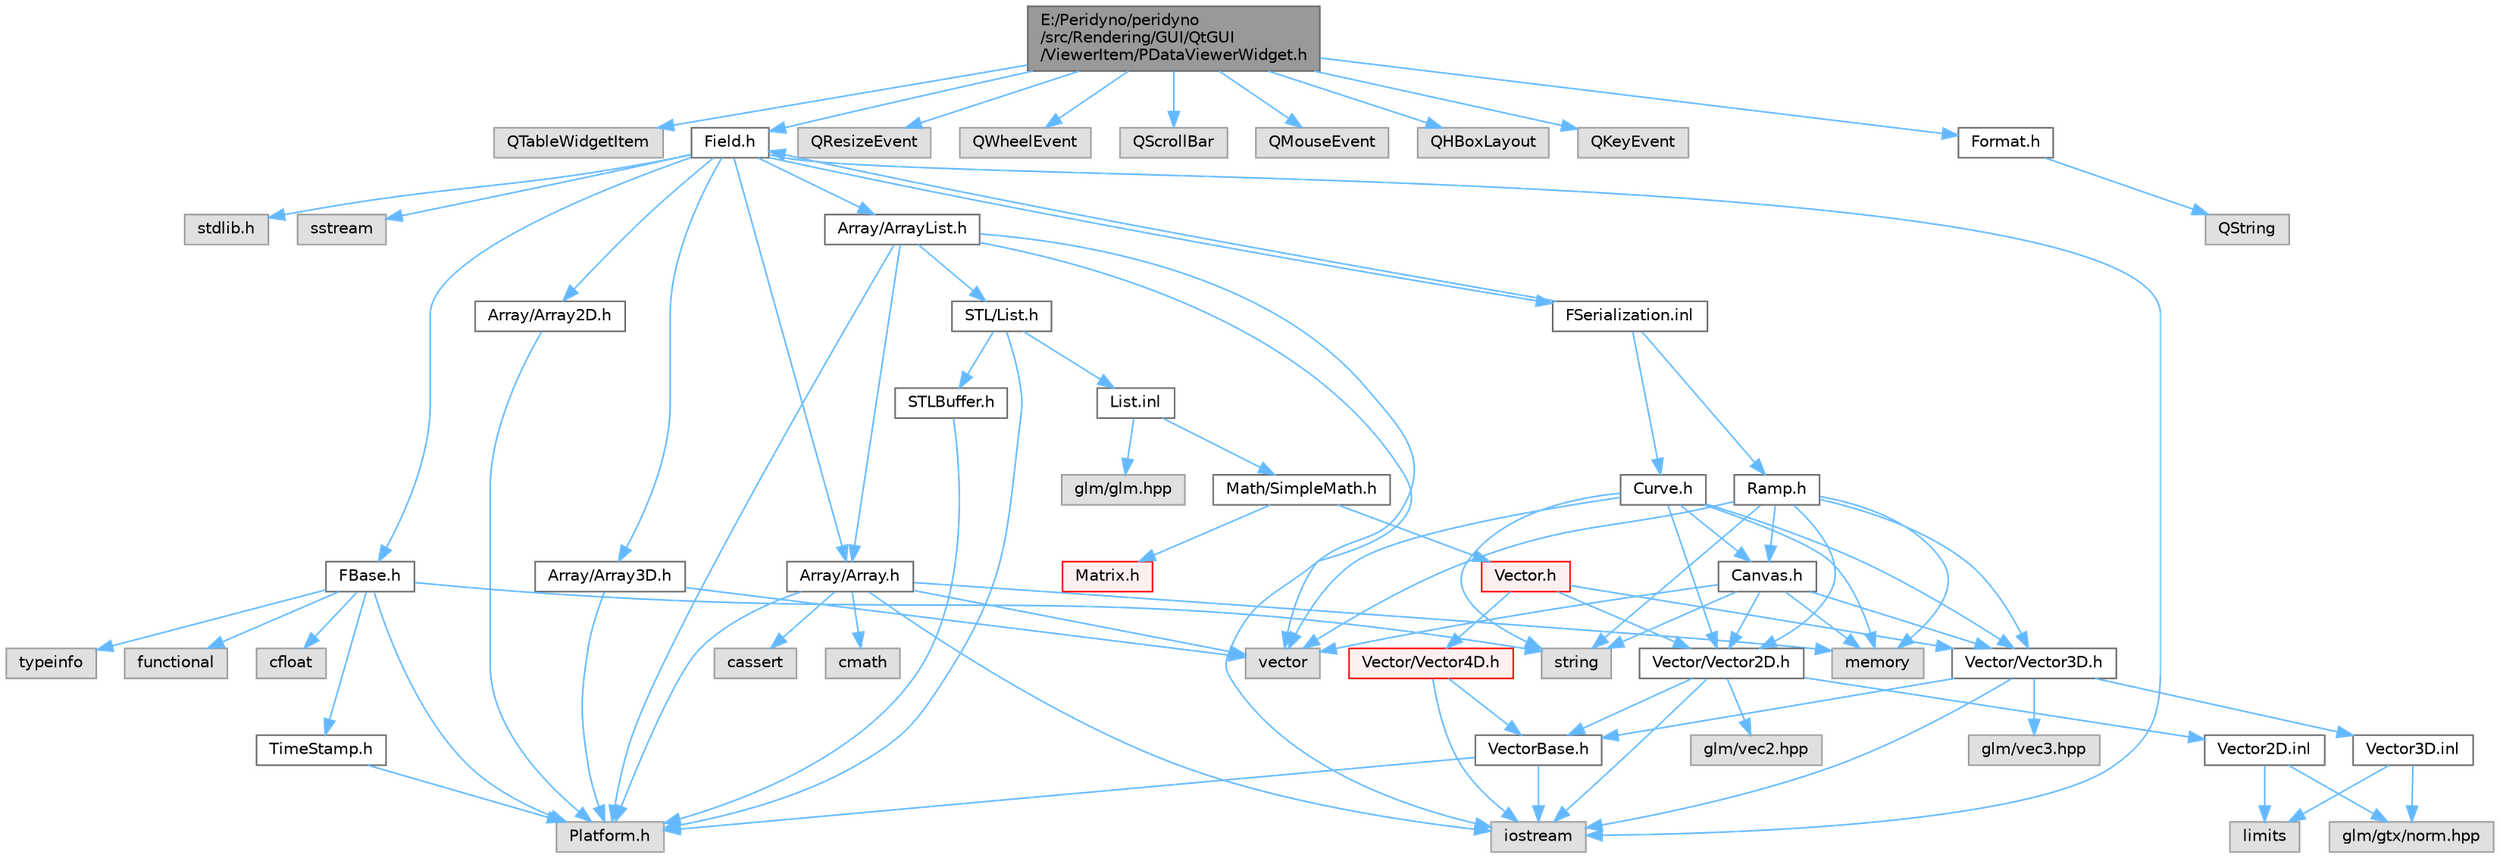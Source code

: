 digraph "E:/Peridyno/peridyno/src/Rendering/GUI/QtGUI/ViewerItem/PDataViewerWidget.h"
{
 // LATEX_PDF_SIZE
  bgcolor="transparent";
  edge [fontname=Helvetica,fontsize=10,labelfontname=Helvetica,labelfontsize=10];
  node [fontname=Helvetica,fontsize=10,shape=box,height=0.2,width=0.4];
  Node1 [id="Node000001",label="E:/Peridyno/peridyno\l/src/Rendering/GUI/QtGUI\l/ViewerItem/PDataViewerWidget.h",height=0.2,width=0.4,color="gray40", fillcolor="grey60", style="filled", fontcolor="black",tooltip=" "];
  Node1 -> Node2 [id="edge1_Node000001_Node000002",color="steelblue1",style="solid",tooltip=" "];
  Node2 [id="Node000002",label="QTableWidgetItem",height=0.2,width=0.4,color="grey60", fillcolor="#E0E0E0", style="filled",tooltip=" "];
  Node1 -> Node3 [id="edge2_Node000001_Node000003",color="steelblue1",style="solid",tooltip=" "];
  Node3 [id="Node000003",label="Field.h",height=0.2,width=0.4,color="grey40", fillcolor="white", style="filled",URL="$_field_8h.html",tooltip=" "];
  Node3 -> Node4 [id="edge3_Node000003_Node000004",color="steelblue1",style="solid",tooltip=" "];
  Node4 [id="Node000004",label="iostream",height=0.2,width=0.4,color="grey60", fillcolor="#E0E0E0", style="filled",tooltip=" "];
  Node3 -> Node5 [id="edge4_Node000003_Node000005",color="steelblue1",style="solid",tooltip=" "];
  Node5 [id="Node000005",label="stdlib.h",height=0.2,width=0.4,color="grey60", fillcolor="#E0E0E0", style="filled",tooltip=" "];
  Node3 -> Node6 [id="edge5_Node000003_Node000006",color="steelblue1",style="solid",tooltip=" "];
  Node6 [id="Node000006",label="sstream",height=0.2,width=0.4,color="grey60", fillcolor="#E0E0E0", style="filled",tooltip=" "];
  Node3 -> Node7 [id="edge6_Node000003_Node000007",color="steelblue1",style="solid",tooltip=" "];
  Node7 [id="Node000007",label="FBase.h",height=0.2,width=0.4,color="grey40", fillcolor="white", style="filled",URL="$_f_base_8h.html",tooltip=" "];
  Node7 -> Node8 [id="edge7_Node000007_Node000008",color="steelblue1",style="solid",tooltip=" "];
  Node8 [id="Node000008",label="Platform.h",height=0.2,width=0.4,color="grey60", fillcolor="#E0E0E0", style="filled",tooltip=" "];
  Node7 -> Node9 [id="edge8_Node000007_Node000009",color="steelblue1",style="solid",tooltip=" "];
  Node9 [id="Node000009",label="TimeStamp.h",height=0.2,width=0.4,color="grey40", fillcolor="white", style="filled",URL="$_time_stamp_8h.html",tooltip=" "];
  Node9 -> Node8 [id="edge9_Node000009_Node000008",color="steelblue1",style="solid",tooltip=" "];
  Node7 -> Node10 [id="edge10_Node000007_Node000010",color="steelblue1",style="solid",tooltip=" "];
  Node10 [id="Node000010",label="typeinfo",height=0.2,width=0.4,color="grey60", fillcolor="#E0E0E0", style="filled",tooltip=" "];
  Node7 -> Node11 [id="edge11_Node000007_Node000011",color="steelblue1",style="solid",tooltip=" "];
  Node11 [id="Node000011",label="string",height=0.2,width=0.4,color="grey60", fillcolor="#E0E0E0", style="filled",tooltip=" "];
  Node7 -> Node12 [id="edge12_Node000007_Node000012",color="steelblue1",style="solid",tooltip=" "];
  Node12 [id="Node000012",label="functional",height=0.2,width=0.4,color="grey60", fillcolor="#E0E0E0", style="filled",tooltip=" "];
  Node7 -> Node13 [id="edge13_Node000007_Node000013",color="steelblue1",style="solid",tooltip=" "];
  Node13 [id="Node000013",label="cfloat",height=0.2,width=0.4,color="grey60", fillcolor="#E0E0E0", style="filled",tooltip=" "];
  Node3 -> Node14 [id="edge14_Node000003_Node000014",color="steelblue1",style="solid",tooltip=" "];
  Node14 [id="Node000014",label="Array/Array.h",height=0.2,width=0.4,color="grey40", fillcolor="white", style="filled",URL="$_array_8h.html",tooltip=" "];
  Node14 -> Node8 [id="edge15_Node000014_Node000008",color="steelblue1",style="solid",tooltip=" "];
  Node14 -> Node15 [id="edge16_Node000014_Node000015",color="steelblue1",style="solid",tooltip=" "];
  Node15 [id="Node000015",label="cassert",height=0.2,width=0.4,color="grey60", fillcolor="#E0E0E0", style="filled",tooltip=" "];
  Node14 -> Node16 [id="edge17_Node000014_Node000016",color="steelblue1",style="solid",tooltip=" "];
  Node16 [id="Node000016",label="vector",height=0.2,width=0.4,color="grey60", fillcolor="#E0E0E0", style="filled",tooltip=" "];
  Node14 -> Node4 [id="edge18_Node000014_Node000004",color="steelblue1",style="solid",tooltip=" "];
  Node14 -> Node17 [id="edge19_Node000014_Node000017",color="steelblue1",style="solid",tooltip=" "];
  Node17 [id="Node000017",label="memory",height=0.2,width=0.4,color="grey60", fillcolor="#E0E0E0", style="filled",tooltip=" "];
  Node14 -> Node18 [id="edge20_Node000014_Node000018",color="steelblue1",style="solid",tooltip=" "];
  Node18 [id="Node000018",label="cmath",height=0.2,width=0.4,color="grey60", fillcolor="#E0E0E0", style="filled",tooltip=" "];
  Node3 -> Node19 [id="edge21_Node000003_Node000019",color="steelblue1",style="solid",tooltip=" "];
  Node19 [id="Node000019",label="Array/Array2D.h",height=0.2,width=0.4,color="grey40", fillcolor="white", style="filled",URL="$_array2_d_8h.html",tooltip=" "];
  Node19 -> Node8 [id="edge22_Node000019_Node000008",color="steelblue1",style="solid",tooltip=" "];
  Node3 -> Node20 [id="edge23_Node000003_Node000020",color="steelblue1",style="solid",tooltip=" "];
  Node20 [id="Node000020",label="Array/Array3D.h",height=0.2,width=0.4,color="grey40", fillcolor="white", style="filled",URL="$_array3_d_8h.html",tooltip=" "];
  Node20 -> Node8 [id="edge24_Node000020_Node000008",color="steelblue1",style="solid",tooltip=" "];
  Node20 -> Node16 [id="edge25_Node000020_Node000016",color="steelblue1",style="solid",tooltip=" "];
  Node3 -> Node21 [id="edge26_Node000003_Node000021",color="steelblue1",style="solid",tooltip=" "];
  Node21 [id="Node000021",label="Array/ArrayList.h",height=0.2,width=0.4,color="grey40", fillcolor="white", style="filled",URL="$_array_list_8h.html",tooltip=" "];
  Node21 -> Node16 [id="edge27_Node000021_Node000016",color="steelblue1",style="solid",tooltip=" "];
  Node21 -> Node4 [id="edge28_Node000021_Node000004",color="steelblue1",style="solid",tooltip=" "];
  Node21 -> Node8 [id="edge29_Node000021_Node000008",color="steelblue1",style="solid",tooltip=" "];
  Node21 -> Node22 [id="edge30_Node000021_Node000022",color="steelblue1",style="solid",tooltip=" "];
  Node22 [id="Node000022",label="STL/List.h",height=0.2,width=0.4,color="grey40", fillcolor="white", style="filled",URL="$_list_8h.html",tooltip=" "];
  Node22 -> Node8 [id="edge31_Node000022_Node000008",color="steelblue1",style="solid",tooltip=" "];
  Node22 -> Node23 [id="edge32_Node000022_Node000023",color="steelblue1",style="solid",tooltip=" "];
  Node23 [id="Node000023",label="STLBuffer.h",height=0.2,width=0.4,color="grey40", fillcolor="white", style="filled",URL="$_s_t_l_buffer_8h.html",tooltip=" "];
  Node23 -> Node8 [id="edge33_Node000023_Node000008",color="steelblue1",style="solid",tooltip=" "];
  Node22 -> Node24 [id="edge34_Node000022_Node000024",color="steelblue1",style="solid",tooltip=" "];
  Node24 [id="Node000024",label="List.inl",height=0.2,width=0.4,color="grey40", fillcolor="white", style="filled",URL="$_list_8inl.html",tooltip=" "];
  Node24 -> Node25 [id="edge35_Node000024_Node000025",color="steelblue1",style="solid",tooltip=" "];
  Node25 [id="Node000025",label="Math/SimpleMath.h",height=0.2,width=0.4,color="grey40", fillcolor="white", style="filled",URL="$_simple_math_8h.html",tooltip=" "];
  Node25 -> Node26 [id="edge36_Node000025_Node000026",color="steelblue1",style="solid",tooltip=" "];
  Node26 [id="Node000026",label="Vector.h",height=0.2,width=0.4,color="red", fillcolor="#FFF0F0", style="filled",URL="$_vector_8h.html",tooltip=" "];
  Node26 -> Node27 [id="edge37_Node000026_Node000027",color="steelblue1",style="solid",tooltip=" "];
  Node27 [id="Node000027",label="Vector/Vector2D.h",height=0.2,width=0.4,color="grey40", fillcolor="white", style="filled",URL="$_vector2_d_8h.html",tooltip=" "];
  Node27 -> Node28 [id="edge38_Node000027_Node000028",color="steelblue1",style="solid",tooltip=" "];
  Node28 [id="Node000028",label="glm/vec2.hpp",height=0.2,width=0.4,color="grey60", fillcolor="#E0E0E0", style="filled",tooltip=" "];
  Node27 -> Node4 [id="edge39_Node000027_Node000004",color="steelblue1",style="solid",tooltip=" "];
  Node27 -> Node29 [id="edge40_Node000027_Node000029",color="steelblue1",style="solid",tooltip=" "];
  Node29 [id="Node000029",label="VectorBase.h",height=0.2,width=0.4,color="grey40", fillcolor="white", style="filled",URL="$_vector_base_8h.html",tooltip=" "];
  Node29 -> Node4 [id="edge41_Node000029_Node000004",color="steelblue1",style="solid",tooltip=" "];
  Node29 -> Node8 [id="edge42_Node000029_Node000008",color="steelblue1",style="solid",tooltip=" "];
  Node27 -> Node30 [id="edge43_Node000027_Node000030",color="steelblue1",style="solid",tooltip=" "];
  Node30 [id="Node000030",label="Vector2D.inl",height=0.2,width=0.4,color="grey40", fillcolor="white", style="filled",URL="$_vector2_d_8inl.html",tooltip=" "];
  Node30 -> Node31 [id="edge44_Node000030_Node000031",color="steelblue1",style="solid",tooltip=" "];
  Node31 [id="Node000031",label="limits",height=0.2,width=0.4,color="grey60", fillcolor="#E0E0E0", style="filled",tooltip=" "];
  Node30 -> Node32 [id="edge45_Node000030_Node000032",color="steelblue1",style="solid",tooltip=" "];
  Node32 [id="Node000032",label="glm/gtx/norm.hpp",height=0.2,width=0.4,color="grey60", fillcolor="#E0E0E0", style="filled",tooltip=" "];
  Node26 -> Node33 [id="edge46_Node000026_Node000033",color="steelblue1",style="solid",tooltip=" "];
  Node33 [id="Node000033",label="Vector/Vector3D.h",height=0.2,width=0.4,color="grey40", fillcolor="white", style="filled",URL="$_vector3_d_8h.html",tooltip=" "];
  Node33 -> Node34 [id="edge47_Node000033_Node000034",color="steelblue1",style="solid",tooltip=" "];
  Node34 [id="Node000034",label="glm/vec3.hpp",height=0.2,width=0.4,color="grey60", fillcolor="#E0E0E0", style="filled",tooltip=" "];
  Node33 -> Node4 [id="edge48_Node000033_Node000004",color="steelblue1",style="solid",tooltip=" "];
  Node33 -> Node29 [id="edge49_Node000033_Node000029",color="steelblue1",style="solid",tooltip=" "];
  Node33 -> Node35 [id="edge50_Node000033_Node000035",color="steelblue1",style="solid",tooltip=" "];
  Node35 [id="Node000035",label="Vector3D.inl",height=0.2,width=0.4,color="grey40", fillcolor="white", style="filled",URL="$_vector3_d_8inl.html",tooltip=" "];
  Node35 -> Node31 [id="edge51_Node000035_Node000031",color="steelblue1",style="solid",tooltip=" "];
  Node35 -> Node32 [id="edge52_Node000035_Node000032",color="steelblue1",style="solid",tooltip=" "];
  Node26 -> Node36 [id="edge53_Node000026_Node000036",color="steelblue1",style="solid",tooltip=" "];
  Node36 [id="Node000036",label="Vector/Vector4D.h",height=0.2,width=0.4,color="red", fillcolor="#FFF0F0", style="filled",URL="$_vector4_d_8h.html",tooltip=" "];
  Node36 -> Node4 [id="edge54_Node000036_Node000004",color="steelblue1",style="solid",tooltip=" "];
  Node36 -> Node29 [id="edge55_Node000036_Node000029",color="steelblue1",style="solid",tooltip=" "];
  Node25 -> Node44 [id="edge56_Node000025_Node000044",color="steelblue1",style="solid",tooltip=" "];
  Node44 [id="Node000044",label="Matrix.h",height=0.2,width=0.4,color="red", fillcolor="#FFF0F0", style="filled",URL="$_matrix_8h.html",tooltip=" "];
  Node24 -> Node61 [id="edge57_Node000024_Node000061",color="steelblue1",style="solid",tooltip=" "];
  Node61 [id="Node000061",label="glm/glm.hpp",height=0.2,width=0.4,color="grey60", fillcolor="#E0E0E0", style="filled",tooltip=" "];
  Node21 -> Node14 [id="edge58_Node000021_Node000014",color="steelblue1",style="solid",tooltip=" "];
  Node3 -> Node62 [id="edge59_Node000003_Node000062",color="steelblue1",style="solid",tooltip=" "];
  Node62 [id="Node000062",label="FSerialization.inl",height=0.2,width=0.4,color="grey40", fillcolor="white", style="filled",URL="$_f_serialization_8inl.html",tooltip=" "];
  Node62 -> Node3 [id="edge60_Node000062_Node000003",color="steelblue1",style="solid",tooltip=" "];
  Node62 -> Node63 [id="edge61_Node000062_Node000063",color="steelblue1",style="solid",tooltip=" "];
  Node63 [id="Node000063",label="Ramp.h",height=0.2,width=0.4,color="grey40", fillcolor="white", style="filled",URL="$_ramp_8h.html",tooltip=" "];
  Node63 -> Node16 [id="edge62_Node000063_Node000016",color="steelblue1",style="solid",tooltip=" "];
  Node63 -> Node17 [id="edge63_Node000063_Node000017",color="steelblue1",style="solid",tooltip=" "];
  Node63 -> Node11 [id="edge64_Node000063_Node000011",color="steelblue1",style="solid",tooltip=" "];
  Node63 -> Node27 [id="edge65_Node000063_Node000027",color="steelblue1",style="solid",tooltip=" "];
  Node63 -> Node33 [id="edge66_Node000063_Node000033",color="steelblue1",style="solid",tooltip=" "];
  Node63 -> Node64 [id="edge67_Node000063_Node000064",color="steelblue1",style="solid",tooltip=" "];
  Node64 [id="Node000064",label="Canvas.h",height=0.2,width=0.4,color="grey40", fillcolor="white", style="filled",URL="$_canvas_8h.html",tooltip=" "];
  Node64 -> Node16 [id="edge68_Node000064_Node000016",color="steelblue1",style="solid",tooltip=" "];
  Node64 -> Node17 [id="edge69_Node000064_Node000017",color="steelblue1",style="solid",tooltip=" "];
  Node64 -> Node11 [id="edge70_Node000064_Node000011",color="steelblue1",style="solid",tooltip=" "];
  Node64 -> Node27 [id="edge71_Node000064_Node000027",color="steelblue1",style="solid",tooltip=" "];
  Node64 -> Node33 [id="edge72_Node000064_Node000033",color="steelblue1",style="solid",tooltip=" "];
  Node62 -> Node65 [id="edge73_Node000062_Node000065",color="steelblue1",style="solid",tooltip=" "];
  Node65 [id="Node000065",label="Curve.h",height=0.2,width=0.4,color="grey40", fillcolor="white", style="filled",URL="$_curve_8h.html",tooltip=" "];
  Node65 -> Node16 [id="edge74_Node000065_Node000016",color="steelblue1",style="solid",tooltip=" "];
  Node65 -> Node17 [id="edge75_Node000065_Node000017",color="steelblue1",style="solid",tooltip=" "];
  Node65 -> Node11 [id="edge76_Node000065_Node000011",color="steelblue1",style="solid",tooltip=" "];
  Node65 -> Node27 [id="edge77_Node000065_Node000027",color="steelblue1",style="solid",tooltip=" "];
  Node65 -> Node33 [id="edge78_Node000065_Node000033",color="steelblue1",style="solid",tooltip=" "];
  Node65 -> Node64 [id="edge79_Node000065_Node000064",color="steelblue1",style="solid",tooltip=" "];
  Node1 -> Node66 [id="edge80_Node000001_Node000066",color="steelblue1",style="solid",tooltip=" "];
  Node66 [id="Node000066",label="QResizeEvent",height=0.2,width=0.4,color="grey60", fillcolor="#E0E0E0", style="filled",tooltip=" "];
  Node1 -> Node67 [id="edge81_Node000001_Node000067",color="steelblue1",style="solid",tooltip=" "];
  Node67 [id="Node000067",label="QWheelEvent",height=0.2,width=0.4,color="grey60", fillcolor="#E0E0E0", style="filled",tooltip=" "];
  Node1 -> Node68 [id="edge82_Node000001_Node000068",color="steelblue1",style="solid",tooltip=" "];
  Node68 [id="Node000068",label="QScrollBar",height=0.2,width=0.4,color="grey60", fillcolor="#E0E0E0", style="filled",tooltip=" "];
  Node1 -> Node69 [id="edge83_Node000001_Node000069",color="steelblue1",style="solid",tooltip=" "];
  Node69 [id="Node000069",label="QMouseEvent",height=0.2,width=0.4,color="grey60", fillcolor="#E0E0E0", style="filled",tooltip=" "];
  Node1 -> Node70 [id="edge84_Node000001_Node000070",color="steelblue1",style="solid",tooltip=" "];
  Node70 [id="Node000070",label="QHBoxLayout",height=0.2,width=0.4,color="grey60", fillcolor="#E0E0E0", style="filled",tooltip=" "];
  Node1 -> Node71 [id="edge85_Node000001_Node000071",color="steelblue1",style="solid",tooltip=" "];
  Node71 [id="Node000071",label="QKeyEvent",height=0.2,width=0.4,color="grey60", fillcolor="#E0E0E0", style="filled",tooltip=" "];
  Node1 -> Node72 [id="edge86_Node000001_Node000072",color="steelblue1",style="solid",tooltip=" "];
  Node72 [id="Node000072",label="Format.h",height=0.2,width=0.4,color="grey40", fillcolor="white", style="filled",URL="$_format_8h.html",tooltip=" "];
  Node72 -> Node73 [id="edge87_Node000072_Node000073",color="steelblue1",style="solid",tooltip=" "];
  Node73 [id="Node000073",label="QString",height=0.2,width=0.4,color="grey60", fillcolor="#E0E0E0", style="filled",tooltip=" "];
}
